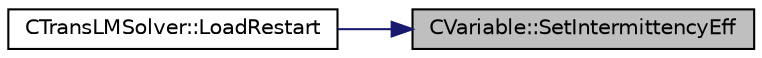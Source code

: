 digraph "CVariable::SetIntermittencyEff"
{
 // LATEX_PDF_SIZE
  edge [fontname="Helvetica",fontsize="10",labelfontname="Helvetica",labelfontsize="10"];
  node [fontname="Helvetica",fontsize="10",shape=record];
  rankdir="RL";
  Node1 [label="CVariable::SetIntermittencyEff",height=0.2,width=0.4,color="black", fillcolor="grey75", style="filled", fontcolor="black",tooltip="Set the effective intermittency (gamma_eff)."];
  Node1 -> Node2 [dir="back",color="midnightblue",fontsize="10",style="solid",fontname="Helvetica"];
  Node2 [label="CTransLMSolver::LoadRestart",height=0.2,width=0.4,color="black", fillcolor="white", style="filled",URL="$classCTransLMSolver.html#a6f940c3ebc5092d9d06306159300713d",tooltip="Load a solution from a restart file."];
}

